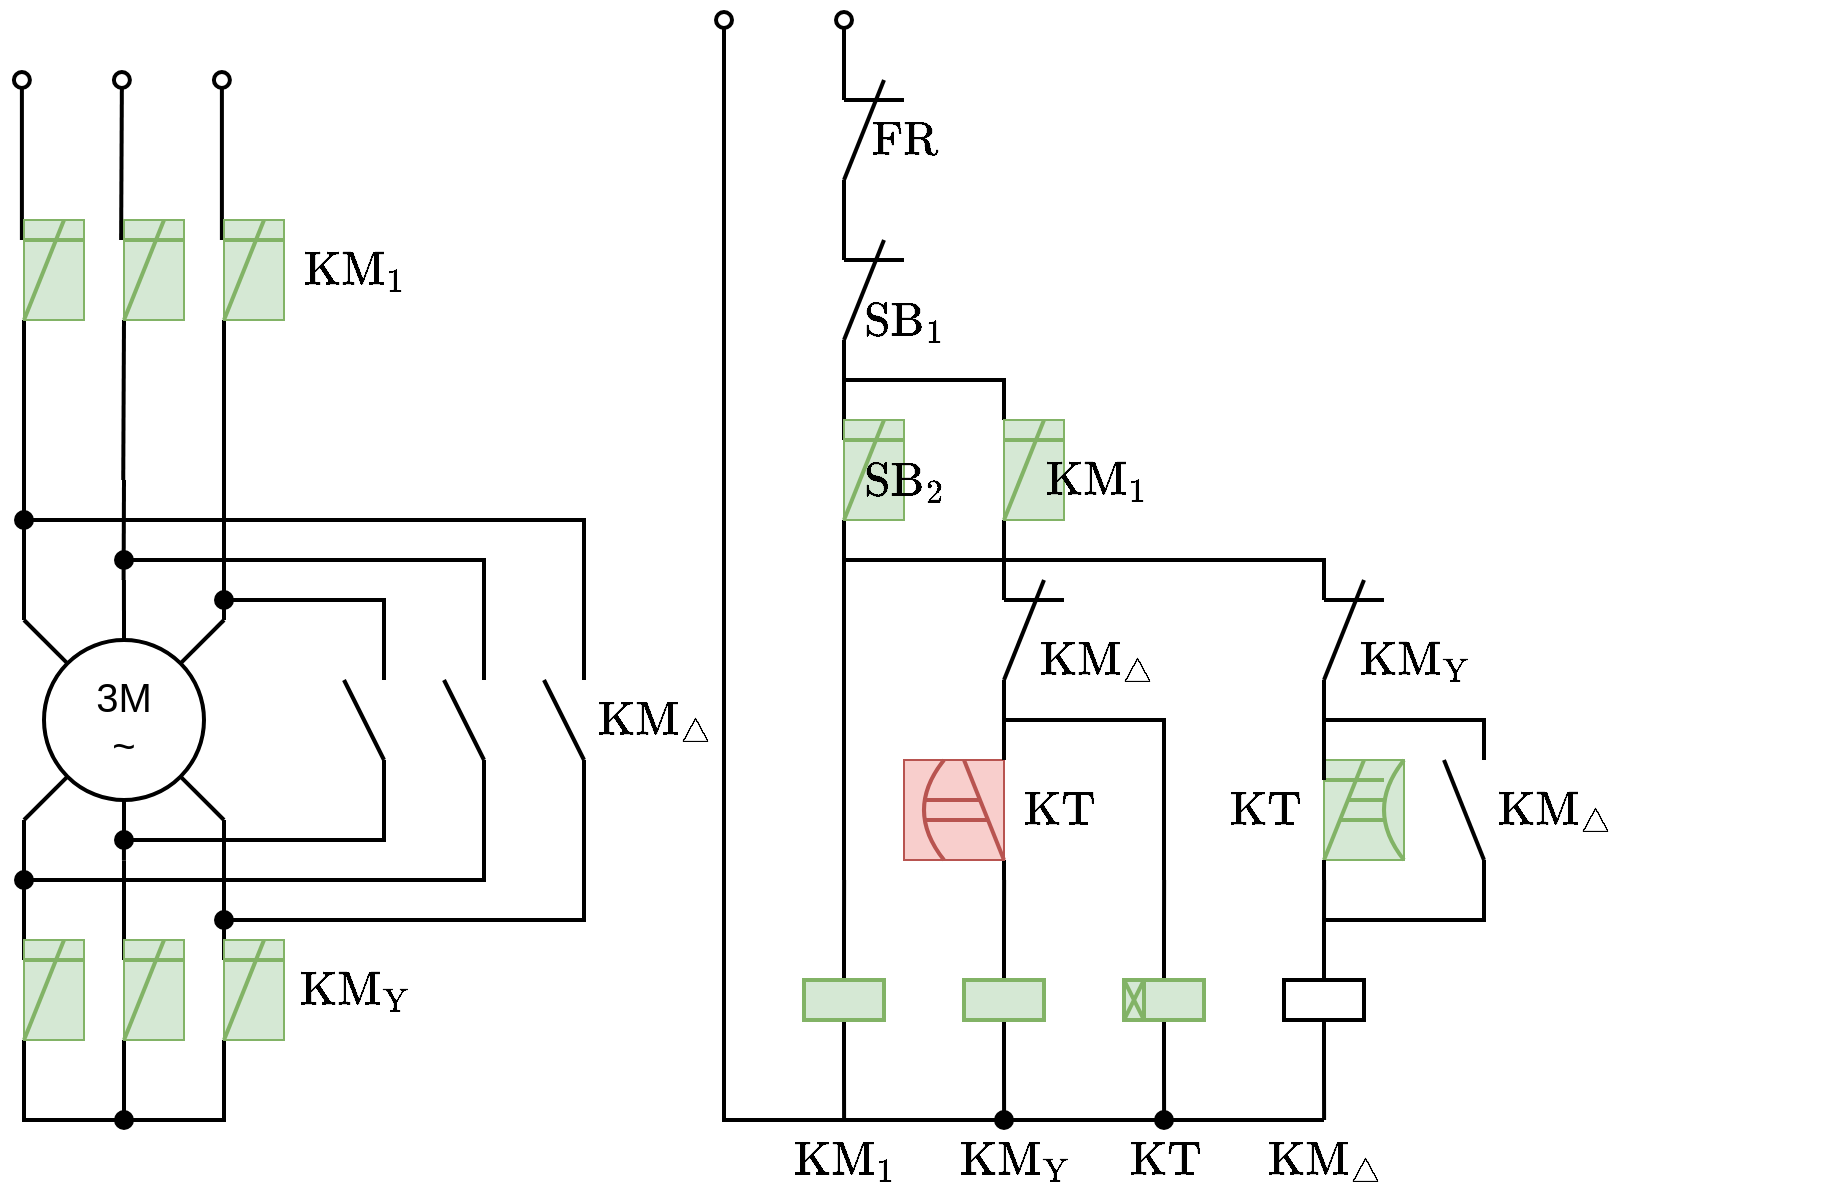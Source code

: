 <mxfile version="24.2.5" type="device">
  <diagram name="Page-1" id="7e0a89b8-554c-2b80-1dc8-d5c74ca68de4">
    <mxGraphModel dx="787" dy="1378" grid="1" gridSize="10" guides="1" tooltips="1" connect="1" arrows="1" fold="1" page="1" pageScale="1" pageWidth="1100" pageHeight="850" background="none" math="1" shadow="0">
      <root>
        <mxCell id="0" />
        <mxCell id="1" parent="0" />
        <mxCell id="dWb-elCGC37nOu2pz1n8-22" value="" style="edgeStyle=none;orthogonalLoop=1;jettySize=auto;html=1;rounded=0;strokeWidth=2;endArrow=none;endFill=0;" parent="1" edge="1">
          <mxGeometry width="80" relative="1" as="geometry">
            <mxPoint x="110" y="690" as="sourcePoint" />
            <mxPoint x="210" y="690" as="targetPoint" />
            <Array as="points">
              <mxPoint x="110" y="730" />
              <mxPoint x="210" y="730" />
            </Array>
          </mxGeometry>
        </mxCell>
        <mxCell id="dWb-elCGC37nOu2pz1n8-23" value="" style="edgeStyle=none;orthogonalLoop=1;jettySize=auto;html=1;rounded=0;strokeWidth=2;endArrow=oval;endFill=1;startSize=8;endSize=8;" parent="1" edge="1">
          <mxGeometry width="80" relative="1" as="geometry">
            <mxPoint x="160" y="690" as="sourcePoint" />
            <mxPoint x="160" y="730" as="targetPoint" />
            <Array as="points" />
          </mxGeometry>
        </mxCell>
        <mxCell id="dWb-elCGC37nOu2pz1n8-27" value="&lt;font style=&quot;font-size: 20px;&quot;&gt;$$\mathrm{KM_Y}$$&lt;/font&gt;" style="text;html=1;align=center;verticalAlign=middle;resizable=0;points=[];autosize=1;strokeColor=none;fillColor=none;" parent="1" vertex="1">
          <mxGeometry x="170" y="645" width="210" height="40" as="geometry" />
        </mxCell>
        <mxCell id="dWb-elCGC37nOu2pz1n8-35" value="" style="group" parent="1" vertex="1" connectable="0">
          <mxGeometry x="110" y="410" width="100.0" height="240" as="geometry" />
        </mxCell>
        <mxCell id="dWb-elCGC37nOu2pz1n8-36" value="" style="group" parent="dWb-elCGC37nOu2pz1n8-35" vertex="1" connectable="0">
          <mxGeometry x="5.684e-14" y="50.0" width="100" height="140.161" as="geometry" />
        </mxCell>
        <mxCell id="dWb-elCGC37nOu2pz1n8-37" style="rounded=0;orthogonalLoop=1;jettySize=auto;html=1;exitX=1;exitY=1;exitDx=0;exitDy=0;endArrow=none;endFill=0;strokeWidth=2;" parent="dWb-elCGC37nOu2pz1n8-36" source="dWb-elCGC37nOu2pz1n8-43" edge="1">
          <mxGeometry relative="1" as="geometry">
            <mxPoint x="100" y="120.0" as="targetPoint" />
          </mxGeometry>
        </mxCell>
        <mxCell id="dWb-elCGC37nOu2pz1n8-38" style="rounded=0;orthogonalLoop=1;jettySize=auto;html=1;exitX=1;exitY=0;exitDx=0;exitDy=0;endArrow=none;endFill=0;strokeWidth=2;" parent="dWb-elCGC37nOu2pz1n8-36" source="dWb-elCGC37nOu2pz1n8-43" edge="1">
          <mxGeometry relative="1" as="geometry">
            <mxPoint x="100" y="20.0" as="targetPoint" />
          </mxGeometry>
        </mxCell>
        <mxCell id="dWb-elCGC37nOu2pz1n8-39" style="rounded=0;orthogonalLoop=1;jettySize=auto;html=1;exitX=0.5;exitY=0;exitDx=0;exitDy=0;endArrow=none;endFill=0;strokeWidth=2;" parent="dWb-elCGC37nOu2pz1n8-36" source="dWb-elCGC37nOu2pz1n8-43" edge="1">
          <mxGeometry relative="1" as="geometry">
            <mxPoint x="49.968" as="targetPoint" />
          </mxGeometry>
        </mxCell>
        <mxCell id="dWb-elCGC37nOu2pz1n8-40" style="rounded=0;orthogonalLoop=1;jettySize=auto;html=1;exitX=0.5;exitY=1;exitDx=0;exitDy=0;endArrow=none;endFill=0;strokeWidth=2;" parent="dWb-elCGC37nOu2pz1n8-36" source="dWb-elCGC37nOu2pz1n8-43" edge="1">
          <mxGeometry relative="1" as="geometry">
            <mxPoint x="49.968" y="140.161" as="targetPoint" />
          </mxGeometry>
        </mxCell>
        <mxCell id="dWb-elCGC37nOu2pz1n8-41" style="rounded=0;orthogonalLoop=1;jettySize=auto;html=1;exitX=0;exitY=1;exitDx=0;exitDy=0;endArrow=none;endFill=0;strokeWidth=2;" parent="dWb-elCGC37nOu2pz1n8-36" source="dWb-elCGC37nOu2pz1n8-43" edge="1">
          <mxGeometry relative="1" as="geometry">
            <mxPoint y="120.0" as="targetPoint" />
          </mxGeometry>
        </mxCell>
        <mxCell id="dWb-elCGC37nOu2pz1n8-42" style="rounded=0;orthogonalLoop=1;jettySize=auto;html=1;exitX=0;exitY=0;exitDx=0;exitDy=0;endArrow=none;endFill=0;strokeWidth=2;" parent="dWb-elCGC37nOu2pz1n8-36" source="dWb-elCGC37nOu2pz1n8-43" edge="1">
          <mxGeometry relative="1" as="geometry">
            <mxPoint y="20.0" as="targetPoint" />
          </mxGeometry>
        </mxCell>
        <mxCell id="dWb-elCGC37nOu2pz1n8-43" value="&lt;font style=&quot;font-size: 20px;&quot;&gt;3M&lt;/font&gt;&lt;div&gt;&lt;span style=&quot;font-size: 20px;&quot;&gt;~&lt;/span&gt;&lt;/div&gt;" style="ellipse;whiteSpace=wrap;html=1;aspect=fixed;strokeWidth=2;" parent="dWb-elCGC37nOu2pz1n8-36" vertex="1">
          <mxGeometry x="10.0" y="30.0" width="80" height="80" as="geometry" />
        </mxCell>
        <mxCell id="dWb-elCGC37nOu2pz1n8-44" value="" style="edgeStyle=none;orthogonalLoop=1;jettySize=auto;html=1;rounded=0;strokeWidth=2;endArrow=none;endFill=0;" parent="dWb-elCGC37nOu2pz1n8-35" edge="1">
          <mxGeometry width="80" relative="1" as="geometry">
            <mxPoint y="70" as="sourcePoint" />
            <mxPoint as="targetPoint" />
            <Array as="points" />
          </mxGeometry>
        </mxCell>
        <mxCell id="dWb-elCGC37nOu2pz1n8-46" value="" style="edgeStyle=none;orthogonalLoop=1;jettySize=auto;html=1;rounded=0;strokeWidth=2;endArrow=none;endFill=0;" parent="dWb-elCGC37nOu2pz1n8-35" edge="1">
          <mxGeometry width="80" relative="1" as="geometry">
            <mxPoint x="100" y="70" as="sourcePoint" />
            <mxPoint x="100" as="targetPoint" />
            <Array as="points" />
          </mxGeometry>
        </mxCell>
        <mxCell id="dWb-elCGC37nOu2pz1n8-48" value="" style="edgeStyle=none;orthogonalLoop=1;jettySize=auto;html=1;rounded=0;strokeWidth=2;endArrow=none;endFill=0;" parent="dWb-elCGC37nOu2pz1n8-35" edge="1">
          <mxGeometry width="80" relative="1" as="geometry">
            <mxPoint x="49.8" y="50" as="sourcePoint" />
            <mxPoint x="50" as="targetPoint" />
            <Array as="points" />
          </mxGeometry>
        </mxCell>
        <mxCell id="dWb-elCGC37nOu2pz1n8-50" value="" style="edgeStyle=none;orthogonalLoop=1;jettySize=auto;html=1;rounded=0;strokeWidth=2;endArrow=none;endFill=0;" parent="dWb-elCGC37nOu2pz1n8-35" edge="1">
          <mxGeometry width="80" relative="1" as="geometry">
            <mxPoint y="240" as="sourcePoint" />
            <mxPoint y="170" as="targetPoint" />
            <Array as="points" />
          </mxGeometry>
        </mxCell>
        <mxCell id="dWb-elCGC37nOu2pz1n8-52" value="" style="edgeStyle=none;orthogonalLoop=1;jettySize=auto;html=1;rounded=0;strokeWidth=2;endArrow=none;endFill=0;" parent="dWb-elCGC37nOu2pz1n8-35" edge="1">
          <mxGeometry width="80" relative="1" as="geometry">
            <mxPoint x="100" y="240" as="sourcePoint" />
            <mxPoint x="100" y="170" as="targetPoint" />
            <Array as="points" />
          </mxGeometry>
        </mxCell>
        <mxCell id="dWb-elCGC37nOu2pz1n8-54" value="" style="edgeStyle=none;orthogonalLoop=1;jettySize=auto;html=1;rounded=0;strokeWidth=2;endArrow=none;endFill=0;" parent="dWb-elCGC37nOu2pz1n8-35" edge="1">
          <mxGeometry width="80" relative="1" as="geometry">
            <mxPoint x="50" y="240" as="sourcePoint" />
            <mxPoint x="50" y="190.16" as="targetPoint" />
            <Array as="points" />
          </mxGeometry>
        </mxCell>
        <mxCell id="dWb-elCGC37nOu2pz1n8-61" value="" style="edgeStyle=none;orthogonalLoop=1;jettySize=auto;html=1;rounded=0;strokeWidth=2;endArrow=none;endFill=0;startArrow=oval;startFill=1;startSize=8;" parent="dWb-elCGC37nOu2pz1n8-35" edge="1">
          <mxGeometry width="80" relative="1" as="geometry">
            <mxPoint y="20" as="sourcePoint" />
            <mxPoint x="280" y="100" as="targetPoint" />
            <Array as="points">
              <mxPoint x="280" y="20" />
            </Array>
          </mxGeometry>
        </mxCell>
        <mxCell id="dWb-elCGC37nOu2pz1n8-63" value="" style="edgeStyle=none;orthogonalLoop=1;jettySize=auto;html=1;rounded=0;strokeWidth=2;endArrow=none;endFill=0;startArrow=oval;startFill=1;startSize=8;" parent="1" edge="1">
          <mxGeometry width="80" relative="1" as="geometry">
            <mxPoint x="210" y="470" as="sourcePoint" />
            <mxPoint x="290" y="510" as="targetPoint" />
            <Array as="points">
              <mxPoint x="290" y="470" />
            </Array>
          </mxGeometry>
        </mxCell>
        <mxCell id="dWb-elCGC37nOu2pz1n8-64" value="" style="edgeStyle=none;orthogonalLoop=1;jettySize=auto;html=1;rounded=0;endArrow=none;endFill=0;strokeWidth=2;" parent="1" edge="1">
          <mxGeometry width="80" relative="1" as="geometry">
            <mxPoint x="290" y="550" as="sourcePoint" />
            <mxPoint x="270" y="510" as="targetPoint" />
            <Array as="points" />
          </mxGeometry>
        </mxCell>
        <mxCell id="dWb-elCGC37nOu2pz1n8-65" value="" style="edgeStyle=none;orthogonalLoop=1;jettySize=auto;html=1;rounded=0;endArrow=none;endFill=0;strokeWidth=2;" parent="1" edge="1">
          <mxGeometry width="80" relative="1" as="geometry">
            <mxPoint x="340" y="550" as="sourcePoint" />
            <mxPoint x="320" y="510" as="targetPoint" />
            <Array as="points" />
          </mxGeometry>
        </mxCell>
        <mxCell id="dWb-elCGC37nOu2pz1n8-66" value="" style="edgeStyle=none;orthogonalLoop=1;jettySize=auto;html=1;rounded=0;endArrow=none;endFill=0;strokeWidth=2;" parent="1" edge="1">
          <mxGeometry width="80" relative="1" as="geometry">
            <mxPoint x="390" y="550" as="sourcePoint" />
            <mxPoint x="370" y="510" as="targetPoint" />
            <Array as="points" />
          </mxGeometry>
        </mxCell>
        <mxCell id="dWb-elCGC37nOu2pz1n8-67" value="&lt;font style=&quot;font-size: 20px;&quot;&gt;$$\mathrm{KM_\triangle}$$&lt;/font&gt;" style="text;html=1;align=center;verticalAlign=middle;resizable=0;points=[];autosize=1;strokeColor=none;fillColor=none;" parent="1" vertex="1">
          <mxGeometry x="290" y="510" width="270" height="40" as="geometry" />
        </mxCell>
        <mxCell id="dWb-elCGC37nOu2pz1n8-62" value="" style="edgeStyle=none;orthogonalLoop=1;jettySize=auto;html=1;rounded=0;strokeWidth=2;endArrow=none;endFill=0;startArrow=oval;startFill=1;startSize=8;" parent="1" edge="1">
          <mxGeometry width="80" relative="1" as="geometry">
            <mxPoint x="160" y="450" as="sourcePoint" />
            <mxPoint x="340" y="510" as="targetPoint" />
            <Array as="points">
              <mxPoint x="340" y="450" />
            </Array>
          </mxGeometry>
        </mxCell>
        <mxCell id="dWb-elCGC37nOu2pz1n8-68" value="" style="edgeStyle=none;orthogonalLoop=1;jettySize=auto;html=1;rounded=0;strokeWidth=2;endArrow=oval;endFill=1;endSize=8;" parent="1" edge="1">
          <mxGeometry width="80" relative="1" as="geometry">
            <mxPoint x="290" y="550" as="sourcePoint" />
            <mxPoint x="160" y="590" as="targetPoint" />
            <Array as="points">
              <mxPoint x="290" y="590" />
            </Array>
          </mxGeometry>
        </mxCell>
        <mxCell id="dWb-elCGC37nOu2pz1n8-69" value="" style="edgeStyle=none;orthogonalLoop=1;jettySize=auto;html=1;rounded=0;strokeWidth=2;endArrow=oval;endFill=1;endSize=8;" parent="1" edge="1">
          <mxGeometry width="80" relative="1" as="geometry">
            <mxPoint x="340" y="550" as="sourcePoint" />
            <mxPoint x="110" y="610" as="targetPoint" />
            <Array as="points">
              <mxPoint x="340" y="610" />
            </Array>
          </mxGeometry>
        </mxCell>
        <mxCell id="dWb-elCGC37nOu2pz1n8-70" value="" style="edgeStyle=none;orthogonalLoop=1;jettySize=auto;html=1;rounded=0;strokeWidth=2;endArrow=oval;endFill=1;endSize=8;" parent="1" edge="1">
          <mxGeometry width="80" relative="1" as="geometry">
            <mxPoint x="390" y="550" as="sourcePoint" />
            <mxPoint x="210" y="630" as="targetPoint" />
            <Array as="points">
              <mxPoint x="390" y="630" />
            </Array>
          </mxGeometry>
        </mxCell>
        <mxCell id="dWb-elCGC37nOu2pz1n8-73" value="" style="edgeStyle=none;orthogonalLoop=1;jettySize=auto;html=1;rounded=0;endArrow=none;endFill=0;strokeWidth=2;" parent="1" edge="1">
          <mxGeometry width="80" relative="1" as="geometry">
            <mxPoint x="110" y="410" as="sourcePoint" />
            <mxPoint x="110" y="330" as="targetPoint" />
            <Array as="points" />
          </mxGeometry>
        </mxCell>
        <mxCell id="dWb-elCGC37nOu2pz1n8-74" value="" style="edgeStyle=none;orthogonalLoop=1;jettySize=auto;html=1;rounded=0;endArrow=none;endFill=0;strokeWidth=2;" parent="1" edge="1">
          <mxGeometry width="80" relative="1" as="geometry">
            <mxPoint x="159.62" y="410" as="sourcePoint" />
            <mxPoint x="160" y="330" as="targetPoint" />
            <Array as="points" />
          </mxGeometry>
        </mxCell>
        <mxCell id="dWb-elCGC37nOu2pz1n8-75" value="" style="edgeStyle=none;orthogonalLoop=1;jettySize=auto;html=1;rounded=0;endArrow=none;endFill=0;strokeWidth=2;" parent="1" edge="1">
          <mxGeometry width="80" relative="1" as="geometry">
            <mxPoint x="210" y="410" as="sourcePoint" />
            <mxPoint x="210" y="330" as="targetPoint" />
            <Array as="points" />
          </mxGeometry>
        </mxCell>
        <mxCell id="dWb-elCGC37nOu2pz1n8-79" value="&lt;font style=&quot;font-size: 20px;&quot;&gt;$$\mathrm{KM_1}$$&lt;/font&gt;" style="text;html=1;align=center;verticalAlign=middle;resizable=0;points=[];autosize=1;strokeColor=none;fillColor=none;" parent="1" vertex="1">
          <mxGeometry x="170" y="285" width="210" height="40" as="geometry" />
        </mxCell>
        <mxCell id="dWb-elCGC37nOu2pz1n8-80" value="" style="edgeStyle=none;orthogonalLoop=1;jettySize=auto;html=1;rounded=0;endArrow=oval;endFill=0;strokeWidth=2;endSize=8;startSize=8;" parent="1" edge="1">
          <mxGeometry width="80" relative="1" as="geometry">
            <mxPoint x="108.95" y="290" as="sourcePoint" />
            <mxPoint x="108.95" y="210" as="targetPoint" />
            <Array as="points" />
          </mxGeometry>
        </mxCell>
        <mxCell id="dWb-elCGC37nOu2pz1n8-81" value="" style="edgeStyle=none;orthogonalLoop=1;jettySize=auto;html=1;rounded=0;endArrow=oval;endFill=0;strokeWidth=2;endSize=8;startSize=8;" parent="1" edge="1">
          <mxGeometry width="80" relative="1" as="geometry">
            <mxPoint x="158.57" y="290" as="sourcePoint" />
            <mxPoint x="158.95" y="210" as="targetPoint" />
            <Array as="points" />
          </mxGeometry>
        </mxCell>
        <mxCell id="dWb-elCGC37nOu2pz1n8-82" value="" style="edgeStyle=none;orthogonalLoop=1;jettySize=auto;html=1;rounded=0;endArrow=oval;endFill=0;strokeWidth=2;endSize=8;startSize=8;" parent="1" edge="1">
          <mxGeometry width="80" relative="1" as="geometry">
            <mxPoint x="208.95" y="290" as="sourcePoint" />
            <mxPoint x="208.95" y="210" as="targetPoint" />
            <Array as="points" />
          </mxGeometry>
        </mxCell>
        <mxCell id="dWb-elCGC37nOu2pz1n8-105" value="" style="group" parent="1" vertex="1" connectable="0">
          <mxGeometry x="660" y="610" width="40" height="120" as="geometry" />
        </mxCell>
        <mxCell id="dWb-elCGC37nOu2pz1n8-84" style="edgeStyle=orthogonalEdgeStyle;rounded=0;orthogonalLoop=1;jettySize=auto;html=1;exitX=0.5;exitY=1;exitDx=0;exitDy=0;strokeWidth=2;endArrow=none;endFill=0;" parent="dWb-elCGC37nOu2pz1n8-105" source="dWb-elCGC37nOu2pz1n8-83" edge="1">
          <mxGeometry relative="1" as="geometry">
            <mxPoint x="20.051" y="120" as="targetPoint" />
          </mxGeometry>
        </mxCell>
        <mxCell id="dWb-elCGC37nOu2pz1n8-85" style="edgeStyle=orthogonalEdgeStyle;rounded=0;orthogonalLoop=1;jettySize=auto;html=1;exitX=0.5;exitY=0;exitDx=0;exitDy=0;strokeWidth=2;endArrow=none;endFill=0;" parent="dWb-elCGC37nOu2pz1n8-105" source="dWb-elCGC37nOu2pz1n8-83" edge="1">
          <mxGeometry relative="1" as="geometry">
            <mxPoint x="20.051" as="targetPoint" />
          </mxGeometry>
        </mxCell>
        <mxCell id="dWb-elCGC37nOu2pz1n8-83" value="" style="rounded=0;whiteSpace=wrap;html=1;strokeWidth=2;fillColor=#d5e8d4;strokeColor=#82b366;" parent="dWb-elCGC37nOu2pz1n8-105" vertex="1">
          <mxGeometry y="50" width="40" height="20" as="geometry" />
        </mxCell>
        <mxCell id="dWb-elCGC37nOu2pz1n8-86" style="edgeStyle=orthogonalEdgeStyle;rounded=0;orthogonalLoop=1;jettySize=auto;html=1;exitX=0.25;exitY=0;exitDx=0;exitDy=0;entryX=0.25;entryY=1;entryDx=0;entryDy=0;strokeWidth=2;endArrow=none;endFill=0;fillColor=#d5e8d4;strokeColor=#82b366;" parent="dWb-elCGC37nOu2pz1n8-105" source="dWb-elCGC37nOu2pz1n8-83" target="dWb-elCGC37nOu2pz1n8-83" edge="1">
          <mxGeometry relative="1" as="geometry" />
        </mxCell>
        <mxCell id="dWb-elCGC37nOu2pz1n8-87" style="rounded=0;orthogonalLoop=1;jettySize=auto;html=1;exitX=0;exitY=1;exitDx=0;exitDy=0;entryX=0.25;entryY=0;entryDx=0;entryDy=0;strokeWidth=2;endArrow=none;endFill=0;fillColor=#d5e8d4;strokeColor=#82b366;" parent="dWb-elCGC37nOu2pz1n8-105" source="dWb-elCGC37nOu2pz1n8-83" target="dWb-elCGC37nOu2pz1n8-83" edge="1">
          <mxGeometry relative="1" as="geometry" />
        </mxCell>
        <mxCell id="dWb-elCGC37nOu2pz1n8-88" style="rounded=0;orthogonalLoop=1;jettySize=auto;html=1;exitX=0;exitY=0;exitDx=0;exitDy=0;entryX=0.25;entryY=1;entryDx=0;entryDy=0;endArrow=none;endFill=0;strokeWidth=2;fillColor=#d5e8d4;strokeColor=#82b366;" parent="dWb-elCGC37nOu2pz1n8-105" source="dWb-elCGC37nOu2pz1n8-83" target="dWb-elCGC37nOu2pz1n8-83" edge="1">
          <mxGeometry relative="1" as="geometry" />
        </mxCell>
        <mxCell id="dWb-elCGC37nOu2pz1n8-106" value="" style="group" parent="1" vertex="1" connectable="0">
          <mxGeometry x="500" y="610" width="40" height="120" as="geometry" />
        </mxCell>
        <mxCell id="dWb-elCGC37nOu2pz1n8-99" style="edgeStyle=orthogonalEdgeStyle;rounded=0;orthogonalLoop=1;jettySize=auto;html=1;exitX=0.5;exitY=1;exitDx=0;exitDy=0;strokeWidth=2;endArrow=none;endFill=0;" parent="dWb-elCGC37nOu2pz1n8-106" source="dWb-elCGC37nOu2pz1n8-101" edge="1">
          <mxGeometry relative="1" as="geometry">
            <mxPoint x="20.051" y="120" as="targetPoint" />
          </mxGeometry>
        </mxCell>
        <mxCell id="dWb-elCGC37nOu2pz1n8-100" style="edgeStyle=orthogonalEdgeStyle;rounded=0;orthogonalLoop=1;jettySize=auto;html=1;exitX=0.5;exitY=0;exitDx=0;exitDy=0;strokeWidth=2;endArrow=none;endFill=0;" parent="dWb-elCGC37nOu2pz1n8-106" source="dWb-elCGC37nOu2pz1n8-101" edge="1">
          <mxGeometry relative="1" as="geometry">
            <mxPoint x="20.051" as="targetPoint" />
          </mxGeometry>
        </mxCell>
        <mxCell id="dWb-elCGC37nOu2pz1n8-101" value="" style="rounded=0;whiteSpace=wrap;html=1;strokeWidth=2;fillColor=#d5e8d4;strokeColor=#82b366;" parent="dWb-elCGC37nOu2pz1n8-106" vertex="1">
          <mxGeometry y="50" width="40" height="20" as="geometry" />
        </mxCell>
        <mxCell id="dWb-elCGC37nOu2pz1n8-112" value="" style="group" parent="1" vertex="1" connectable="0">
          <mxGeometry x="580" y="610" width="40" height="120" as="geometry" />
        </mxCell>
        <mxCell id="dWb-elCGC37nOu2pz1n8-113" style="edgeStyle=orthogonalEdgeStyle;rounded=0;orthogonalLoop=1;jettySize=auto;html=1;exitX=0.5;exitY=1;exitDx=0;exitDy=0;strokeWidth=2;endArrow=none;endFill=0;" parent="dWb-elCGC37nOu2pz1n8-112" source="dWb-elCGC37nOu2pz1n8-115" edge="1">
          <mxGeometry relative="1" as="geometry">
            <mxPoint x="20.051" y="120" as="targetPoint" />
          </mxGeometry>
        </mxCell>
        <mxCell id="dWb-elCGC37nOu2pz1n8-114" style="edgeStyle=orthogonalEdgeStyle;rounded=0;orthogonalLoop=1;jettySize=auto;html=1;exitX=0.5;exitY=0;exitDx=0;exitDy=0;strokeWidth=2;endArrow=none;endFill=0;" parent="dWb-elCGC37nOu2pz1n8-112" source="dWb-elCGC37nOu2pz1n8-115" edge="1">
          <mxGeometry relative="1" as="geometry">
            <mxPoint x="20.051" as="targetPoint" />
          </mxGeometry>
        </mxCell>
        <mxCell id="dWb-elCGC37nOu2pz1n8-115" value="" style="rounded=0;whiteSpace=wrap;html=1;strokeWidth=2;fillColor=#d5e8d4;strokeColor=#82b366;" parent="dWb-elCGC37nOu2pz1n8-112" vertex="1">
          <mxGeometry y="50" width="40" height="20" as="geometry" />
        </mxCell>
        <mxCell id="dWb-elCGC37nOu2pz1n8-122" value="" style="endArrow=none;html=1;rounded=0;strokeWidth=2;startArrow=oval;startFill=1;endSize=8;startSize=8;" parent="dWb-elCGC37nOu2pz1n8-112" edge="1">
          <mxGeometry width="50" height="50" relative="1" as="geometry">
            <mxPoint x="20" y="120" as="sourcePoint" />
            <mxPoint x="180" y="120" as="targetPoint" />
          </mxGeometry>
        </mxCell>
        <mxCell id="dWb-elCGC37nOu2pz1n8-155" value="" style="edgeStyle=none;orthogonalLoop=1;jettySize=auto;html=1;rounded=0;strokeWidth=2;endArrow=none;endFill=0;" parent="dWb-elCGC37nOu2pz1n8-112" edge="1">
          <mxGeometry width="80" relative="1" as="geometry">
            <mxPoint x="20" as="sourcePoint" />
            <mxPoint x="20" y="-10" as="targetPoint" />
            <Array as="points" />
          </mxGeometry>
        </mxCell>
        <mxCell id="dWb-elCGC37nOu2pz1n8-116" value="" style="group" parent="1" vertex="1" connectable="0">
          <mxGeometry x="740" y="610" width="40" height="120" as="geometry" />
        </mxCell>
        <mxCell id="dWb-elCGC37nOu2pz1n8-117" style="edgeStyle=orthogonalEdgeStyle;rounded=0;orthogonalLoop=1;jettySize=auto;html=1;exitX=0.5;exitY=1;exitDx=0;exitDy=0;strokeWidth=2;endArrow=none;endFill=0;" parent="dWb-elCGC37nOu2pz1n8-116" source="dWb-elCGC37nOu2pz1n8-119" edge="1">
          <mxGeometry relative="1" as="geometry">
            <mxPoint x="20.051" y="120" as="targetPoint" />
          </mxGeometry>
        </mxCell>
        <mxCell id="dWb-elCGC37nOu2pz1n8-118" style="edgeStyle=orthogonalEdgeStyle;rounded=0;orthogonalLoop=1;jettySize=auto;html=1;exitX=0.5;exitY=0;exitDx=0;exitDy=0;strokeWidth=2;endArrow=none;endFill=0;" parent="dWb-elCGC37nOu2pz1n8-116" source="dWb-elCGC37nOu2pz1n8-119" edge="1">
          <mxGeometry relative="1" as="geometry">
            <mxPoint x="20.051" as="targetPoint" />
          </mxGeometry>
        </mxCell>
        <mxCell id="dWb-elCGC37nOu2pz1n8-119" value="" style="rounded=0;whiteSpace=wrap;html=1;strokeWidth=2;" parent="dWb-elCGC37nOu2pz1n8-116" vertex="1">
          <mxGeometry y="50" width="40" height="20" as="geometry" />
        </mxCell>
        <mxCell id="dWb-elCGC37nOu2pz1n8-121" value="" style="endArrow=oval;html=1;rounded=0;strokeWidth=2;endFill=1;endSize=8;startSize=8;" parent="1" edge="1">
          <mxGeometry width="50" height="50" relative="1" as="geometry">
            <mxPoint x="520" y="730" as="sourcePoint" />
            <mxPoint x="680" y="730" as="targetPoint" />
          </mxGeometry>
        </mxCell>
        <mxCell id="dWb-elCGC37nOu2pz1n8-123" value="&lt;font style=&quot;font-size: 20px;&quot;&gt;$$\mathrm{KM_1}$$&lt;/font&gt;" style="text;html=1;align=center;verticalAlign=middle;resizable=0;points=[];autosize=1;strokeColor=none;fillColor=none;" parent="1" vertex="1">
          <mxGeometry x="415" y="730" width="210" height="40" as="geometry" />
        </mxCell>
        <mxCell id="dWb-elCGC37nOu2pz1n8-124" value="&lt;font style=&quot;font-size: 20px;&quot;&gt;$$\mathrm{KM_Y}$$&lt;/font&gt;" style="text;html=1;align=center;verticalAlign=middle;resizable=0;points=[];autosize=1;strokeColor=none;fillColor=none;" parent="1" vertex="1">
          <mxGeometry x="500" y="730" width="210" height="40" as="geometry" />
        </mxCell>
        <mxCell id="dWb-elCGC37nOu2pz1n8-125" value="&lt;font style=&quot;font-size: 20px;&quot;&gt;$$\mathrm{KM_\triangle}$$&lt;/font&gt;" style="text;html=1;align=center;verticalAlign=middle;resizable=0;points=[];autosize=1;strokeColor=none;fillColor=none;" parent="1" vertex="1">
          <mxGeometry x="625" y="730" width="270" height="40" as="geometry" />
        </mxCell>
        <mxCell id="dWb-elCGC37nOu2pz1n8-126" value="&lt;font style=&quot;font-size: 20px;&quot;&gt;$$\mathrm{KT}$$&lt;/font&gt;" style="text;html=1;align=center;verticalAlign=middle;resizable=0;points=[];autosize=1;strokeColor=none;fillColor=none;" parent="1" vertex="1">
          <mxGeometry x="590" y="730" width="180" height="40" as="geometry" />
        </mxCell>
        <mxCell id="dWb-elCGC37nOu2pz1n8-133" value="" style="endArrow=none;html=1;rounded=0;strokeWidth=2;" parent="1" edge="1">
          <mxGeometry width="50" height="50" relative="1" as="geometry">
            <mxPoint x="840" y="600" as="sourcePoint" />
            <mxPoint x="820" y="550" as="targetPoint" />
          </mxGeometry>
        </mxCell>
        <mxCell id="dWb-elCGC37nOu2pz1n8-134" value="" style="group;fillColor=#d5e8d4;strokeColor=#82b366;" parent="1" vertex="1" connectable="0">
          <mxGeometry x="760" y="550" width="40" height="50" as="geometry" />
        </mxCell>
        <mxCell id="dWb-elCGC37nOu2pz1n8-107" value="" style="group" parent="dWb-elCGC37nOu2pz1n8-134" vertex="1" connectable="0">
          <mxGeometry width="40" height="50" as="geometry" />
        </mxCell>
        <mxCell id="dWb-elCGC37nOu2pz1n8-89" value="" style="endArrow=none;html=1;rounded=0;strokeWidth=2;fillColor=#d5e8d4;strokeColor=#82b366;" parent="dWb-elCGC37nOu2pz1n8-107" edge="1">
          <mxGeometry width="50" height="50" relative="1" as="geometry">
            <mxPoint x="8" y="30" as="sourcePoint" />
            <mxPoint x="30" y="30" as="targetPoint" />
          </mxGeometry>
        </mxCell>
        <mxCell id="dWb-elCGC37nOu2pz1n8-90" value="" style="endArrow=none;html=1;rounded=0;strokeWidth=2;fillColor=#d5e8d4;strokeColor=#82b366;" parent="dWb-elCGC37nOu2pz1n8-107" edge="1">
          <mxGeometry width="50" height="50" relative="1" as="geometry">
            <mxPoint x="12" y="20" as="sourcePoint" />
            <mxPoint x="30" y="20" as="targetPoint" />
          </mxGeometry>
        </mxCell>
        <mxCell id="dWb-elCGC37nOu2pz1n8-92" value="" style="endArrow=none;html=1;rounded=0;strokeColor=#82b366;curved=1;strokeWidth=2;fillColor=#d5e8d4;" parent="dWb-elCGC37nOu2pz1n8-107" edge="1">
          <mxGeometry width="50" height="50" relative="1" as="geometry">
            <mxPoint x="40" y="50" as="sourcePoint" />
            <mxPoint x="40" as="targetPoint" />
            <Array as="points">
              <mxPoint x="20" y="25" />
            </Array>
          </mxGeometry>
        </mxCell>
        <mxCell id="dWb-elCGC37nOu2pz1n8-111" value="" style="group" parent="dWb-elCGC37nOu2pz1n8-134" vertex="1" connectable="0">
          <mxGeometry width="30" height="50" as="geometry" />
        </mxCell>
        <mxCell id="dWb-elCGC37nOu2pz1n8-109" value="" style="endArrow=none;html=1;rounded=0;strokeWidth=2;fillColor=#d5e8d4;strokeColor=#82b366;" parent="dWb-elCGC37nOu2pz1n8-111" edge="1">
          <mxGeometry width="50" height="50" relative="1" as="geometry">
            <mxPoint y="50" as="sourcePoint" />
            <mxPoint x="20" as="targetPoint" />
          </mxGeometry>
        </mxCell>
        <mxCell id="dWb-elCGC37nOu2pz1n8-110" value="" style="endArrow=none;html=1;rounded=0;strokeWidth=2;fillColor=#d5e8d4;strokeColor=#82b366;" parent="dWb-elCGC37nOu2pz1n8-111" edge="1">
          <mxGeometry width="50" height="50" relative="1" as="geometry">
            <mxPoint y="10" as="sourcePoint" />
            <mxPoint x="30" y="10" as="targetPoint" />
          </mxGeometry>
        </mxCell>
        <mxCell id="dWb-elCGC37nOu2pz1n8-135" value="" style="group;fillColor=#f8cecc;strokeColor=#b85450;" parent="1" vertex="1" connectable="0">
          <mxGeometry x="550" y="550" width="50" height="50" as="geometry" />
        </mxCell>
        <mxCell id="dWb-elCGC37nOu2pz1n8-108" value="" style="group" parent="dWb-elCGC37nOu2pz1n8-135" vertex="1" connectable="0">
          <mxGeometry width="40" height="50" as="geometry" />
        </mxCell>
        <mxCell id="dWb-elCGC37nOu2pz1n8-93" value="" style="endArrow=none;html=1;rounded=0;strokeWidth=2;fillColor=#f8cecc;strokeColor=#b85450;" parent="dWb-elCGC37nOu2pz1n8-108" edge="1">
          <mxGeometry width="50" height="50" relative="1" as="geometry">
            <mxPoint x="10" y="30" as="sourcePoint" />
            <mxPoint x="42" y="30" as="targetPoint" />
          </mxGeometry>
        </mxCell>
        <mxCell id="dWb-elCGC37nOu2pz1n8-94" value="" style="endArrow=none;html=1;rounded=0;strokeWidth=2;fillColor=#f8cecc;strokeColor=#b85450;" parent="dWb-elCGC37nOu2pz1n8-108" edge="1">
          <mxGeometry width="50" height="50" relative="1" as="geometry">
            <mxPoint x="10" y="20" as="sourcePoint" />
            <mxPoint x="38" y="20" as="targetPoint" />
          </mxGeometry>
        </mxCell>
        <mxCell id="dWb-elCGC37nOu2pz1n8-95" value="" style="endArrow=none;html=1;rounded=0;strokeColor=#b85450;curved=1;strokeWidth=2;fillColor=#f8cecc;" parent="dWb-elCGC37nOu2pz1n8-108" edge="1">
          <mxGeometry width="50" height="50" relative="1" as="geometry">
            <mxPoint x="20" y="50" as="sourcePoint" />
            <mxPoint x="20" as="targetPoint" />
            <Array as="points">
              <mxPoint y="25" />
            </Array>
          </mxGeometry>
        </mxCell>
        <mxCell id="dWb-elCGC37nOu2pz1n8-132" value="" style="endArrow=none;html=1;rounded=0;strokeWidth=2;fillColor=#f8cecc;strokeColor=#b85450;" parent="dWb-elCGC37nOu2pz1n8-135" edge="1">
          <mxGeometry width="50" height="50" relative="1" as="geometry">
            <mxPoint x="50" y="50" as="sourcePoint" />
            <mxPoint x="30" as="targetPoint" />
          </mxGeometry>
        </mxCell>
        <mxCell id="dWb-elCGC37nOu2pz1n8-136" value="" style="group" parent="1" vertex="1" connectable="0">
          <mxGeometry x="600" y="460" width="30" height="50" as="geometry" />
        </mxCell>
        <mxCell id="dWb-elCGC37nOu2pz1n8-137" value="" style="endArrow=none;html=1;rounded=0;strokeWidth=2;" parent="dWb-elCGC37nOu2pz1n8-136" edge="1">
          <mxGeometry width="50" height="50" relative="1" as="geometry">
            <mxPoint y="50" as="sourcePoint" />
            <mxPoint x="20" as="targetPoint" />
          </mxGeometry>
        </mxCell>
        <mxCell id="dWb-elCGC37nOu2pz1n8-138" value="" style="endArrow=none;html=1;rounded=0;strokeWidth=2;" parent="dWb-elCGC37nOu2pz1n8-136" edge="1">
          <mxGeometry width="50" height="50" relative="1" as="geometry">
            <mxPoint y="10" as="sourcePoint" />
            <mxPoint x="30" y="10" as="targetPoint" />
          </mxGeometry>
        </mxCell>
        <mxCell id="dWb-elCGC37nOu2pz1n8-139" value="" style="group" parent="1" vertex="1" connectable="0">
          <mxGeometry x="760" y="460" width="30" height="50" as="geometry" />
        </mxCell>
        <mxCell id="dWb-elCGC37nOu2pz1n8-140" value="" style="endArrow=none;html=1;rounded=0;strokeWidth=2;" parent="dWb-elCGC37nOu2pz1n8-139" edge="1">
          <mxGeometry width="50" height="50" relative="1" as="geometry">
            <mxPoint y="50" as="sourcePoint" />
            <mxPoint x="20" as="targetPoint" />
          </mxGeometry>
        </mxCell>
        <mxCell id="dWb-elCGC37nOu2pz1n8-141" value="" style="endArrow=none;html=1;rounded=0;strokeWidth=2;" parent="dWb-elCGC37nOu2pz1n8-139" edge="1">
          <mxGeometry width="50" height="50" relative="1" as="geometry">
            <mxPoint y="10" as="sourcePoint" />
            <mxPoint x="30" y="10" as="targetPoint" />
          </mxGeometry>
        </mxCell>
        <mxCell id="dWb-elCGC37nOu2pz1n8-151" value="" style="edgeStyle=none;orthogonalLoop=1;jettySize=auto;html=1;rounded=0;strokeWidth=2;endArrow=none;endFill=0;" parent="1" edge="1">
          <mxGeometry width="80" relative="1" as="geometry">
            <mxPoint x="760" y="610" as="sourcePoint" />
            <mxPoint x="760" y="600" as="targetPoint" />
            <Array as="points" />
          </mxGeometry>
        </mxCell>
        <mxCell id="dWb-elCGC37nOu2pz1n8-152" value="" style="edgeStyle=none;orthogonalLoop=1;jettySize=auto;html=1;rounded=0;strokeWidth=2;endArrow=none;endFill=0;" parent="1" edge="1">
          <mxGeometry width="80" relative="1" as="geometry">
            <mxPoint x="760" y="560" as="sourcePoint" />
            <mxPoint x="760" y="510" as="targetPoint" />
            <Array as="points" />
          </mxGeometry>
        </mxCell>
        <mxCell id="dWb-elCGC37nOu2pz1n8-153" value="" style="edgeStyle=none;orthogonalLoop=1;jettySize=auto;html=1;rounded=0;strokeWidth=2;endArrow=none;endFill=0;" parent="1" edge="1">
          <mxGeometry width="80" relative="1" as="geometry">
            <mxPoint x="840" y="550" as="sourcePoint" />
            <mxPoint x="760" y="530" as="targetPoint" />
            <Array as="points">
              <mxPoint x="840" y="530" />
            </Array>
          </mxGeometry>
        </mxCell>
        <mxCell id="dWb-elCGC37nOu2pz1n8-154" value="" style="edgeStyle=none;orthogonalLoop=1;jettySize=auto;html=1;rounded=0;strokeWidth=2;endArrow=none;endFill=0;" parent="1" edge="1">
          <mxGeometry width="80" relative="1" as="geometry">
            <mxPoint x="680" y="610" as="sourcePoint" />
            <mxPoint x="600" y="530" as="targetPoint" />
            <Array as="points">
              <mxPoint x="680" y="530" />
            </Array>
          </mxGeometry>
        </mxCell>
        <mxCell id="dWb-elCGC37nOu2pz1n8-156" value="" style="edgeStyle=none;orthogonalLoop=1;jettySize=auto;html=1;rounded=0;strokeWidth=2;endArrow=none;endFill=0;" parent="1" edge="1">
          <mxGeometry width="80" relative="1" as="geometry">
            <mxPoint x="520" y="610" as="sourcePoint" />
            <mxPoint x="520" y="430" as="targetPoint" />
            <Array as="points" />
          </mxGeometry>
        </mxCell>
        <mxCell id="dWb-elCGC37nOu2pz1n8-157" value="" style="edgeStyle=none;orthogonalLoop=1;jettySize=auto;html=1;rounded=0;strokeWidth=2;endArrow=none;endFill=0;" parent="1" edge="1">
          <mxGeometry width="80" relative="1" as="geometry">
            <mxPoint x="600" y="550" as="sourcePoint" />
            <mxPoint x="600" y="510" as="targetPoint" />
            <Array as="points" />
          </mxGeometry>
        </mxCell>
        <mxCell id="dWb-elCGC37nOu2pz1n8-159" value="" style="edgeStyle=none;orthogonalLoop=1;jettySize=auto;html=1;rounded=0;strokeWidth=2;endArrow=none;endFill=0;" parent="1" edge="1">
          <mxGeometry width="80" relative="1" as="geometry">
            <mxPoint x="600" y="470" as="sourcePoint" />
            <mxPoint x="600" y="430" as="targetPoint" />
            <Array as="points" />
          </mxGeometry>
        </mxCell>
        <mxCell id="dWb-elCGC37nOu2pz1n8-161" value="" style="edgeStyle=none;orthogonalLoop=1;jettySize=auto;html=1;rounded=0;strokeWidth=2;endArrow=none;endFill=0;" parent="1" edge="1">
          <mxGeometry width="80" relative="1" as="geometry">
            <mxPoint x="760" y="470" as="sourcePoint" />
            <mxPoint x="520" y="450" as="targetPoint" />
            <Array as="points">
              <mxPoint x="760" y="450" />
            </Array>
          </mxGeometry>
        </mxCell>
        <mxCell id="dWb-elCGC37nOu2pz1n8-143" value="" style="group" parent="1" vertex="1" connectable="0">
          <mxGeometry x="520" y="210" width="120" height="50" as="geometry" />
        </mxCell>
        <mxCell id="dWb-elCGC37nOu2pz1n8-144" value="" style="endArrow=none;html=1;rounded=0;strokeWidth=2;" parent="dWb-elCGC37nOu2pz1n8-143" edge="1">
          <mxGeometry width="50" height="50" relative="1" as="geometry">
            <mxPoint y="50" as="sourcePoint" />
            <mxPoint x="20" as="targetPoint" />
          </mxGeometry>
        </mxCell>
        <mxCell id="dWb-elCGC37nOu2pz1n8-145" value="" style="endArrow=none;html=1;rounded=0;strokeWidth=2;" parent="dWb-elCGC37nOu2pz1n8-143" edge="1">
          <mxGeometry width="50" height="50" relative="1" as="geometry">
            <mxPoint y="10" as="sourcePoint" />
            <mxPoint x="30" y="10" as="targetPoint" />
          </mxGeometry>
        </mxCell>
        <mxCell id="dWb-elCGC37nOu2pz1n8-168" value="&lt;font style=&quot;font-size: 20px;&quot;&gt;$$\mathrm{FR}$$&lt;/font&gt;" style="text;html=1;align=center;verticalAlign=middle;resizable=0;points=[];autosize=1;strokeColor=none;fillColor=none;" parent="dWb-elCGC37nOu2pz1n8-143" vertex="1">
          <mxGeometry x="-60" y="10" width="180" height="40" as="geometry" />
        </mxCell>
        <mxCell id="dWb-elCGC37nOu2pz1n8-162" value="" style="edgeStyle=none;orthogonalLoop=1;jettySize=auto;html=1;rounded=0;strokeWidth=2;endArrow=none;endFill=0;" parent="1" edge="1">
          <mxGeometry width="80" relative="1" as="geometry">
            <mxPoint x="520" y="390" as="sourcePoint" />
            <mxPoint x="520" y="340" as="targetPoint" />
            <Array as="points" />
          </mxGeometry>
        </mxCell>
        <mxCell id="dWb-elCGC37nOu2pz1n8-163" value="" style="edgeStyle=none;orthogonalLoop=1;jettySize=auto;html=1;rounded=0;strokeWidth=2;endArrow=none;endFill=0;" parent="1" edge="1">
          <mxGeometry width="80" relative="1" as="geometry">
            <mxPoint x="600" y="380" as="sourcePoint" />
            <mxPoint x="520" y="360" as="targetPoint" />
            <Array as="points">
              <mxPoint x="600" y="360" />
            </Array>
          </mxGeometry>
        </mxCell>
        <mxCell id="dWb-elCGC37nOu2pz1n8-164" value="" style="group" parent="1" vertex="1" connectable="0">
          <mxGeometry x="520" y="290" width="30" height="50" as="geometry" />
        </mxCell>
        <mxCell id="dWb-elCGC37nOu2pz1n8-148" value="" style="endArrow=none;html=1;rounded=0;strokeWidth=2;" parent="dWb-elCGC37nOu2pz1n8-164" edge="1">
          <mxGeometry width="50" height="50" relative="1" as="geometry">
            <mxPoint y="10" as="sourcePoint" />
            <mxPoint x="30" y="10" as="targetPoint" />
          </mxGeometry>
        </mxCell>
        <mxCell id="dWb-elCGC37nOu2pz1n8-147" value="" style="endArrow=none;html=1;rounded=0;strokeWidth=2;" parent="dWb-elCGC37nOu2pz1n8-164" edge="1">
          <mxGeometry width="50" height="50" relative="1" as="geometry">
            <mxPoint y="50" as="sourcePoint" />
            <mxPoint x="20" as="targetPoint" />
          </mxGeometry>
        </mxCell>
        <mxCell id="dWb-elCGC37nOu2pz1n8-165" value="" style="edgeStyle=none;orthogonalLoop=1;jettySize=auto;html=1;rounded=0;strokeWidth=2;endArrow=none;endFill=0;" parent="1" edge="1">
          <mxGeometry width="80" relative="1" as="geometry">
            <mxPoint x="520" y="300" as="sourcePoint" />
            <mxPoint x="520" y="260" as="targetPoint" />
            <Array as="points" />
          </mxGeometry>
        </mxCell>
        <mxCell id="dWb-elCGC37nOu2pz1n8-166" value="" style="edgeStyle=none;orthogonalLoop=1;jettySize=auto;html=1;rounded=0;strokeWidth=2;endArrow=oval;endFill=0;endSize=8;startSize=8;" parent="1" edge="1">
          <mxGeometry width="80" relative="1" as="geometry">
            <mxPoint x="520" y="730" as="sourcePoint" />
            <mxPoint x="460" y="180" as="targetPoint" />
            <Array as="points">
              <mxPoint x="460" y="730" />
            </Array>
          </mxGeometry>
        </mxCell>
        <mxCell id="dWb-elCGC37nOu2pz1n8-167" value="" style="edgeStyle=none;orthogonalLoop=1;jettySize=auto;html=1;rounded=0;strokeWidth=2;endArrow=oval;endFill=0;endSize=8;startSize=8;" parent="1" edge="1">
          <mxGeometry width="80" relative="1" as="geometry">
            <mxPoint x="520" y="220" as="sourcePoint" />
            <mxPoint x="520" y="180" as="targetPoint" />
            <Array as="points" />
          </mxGeometry>
        </mxCell>
        <mxCell id="dWb-elCGC37nOu2pz1n8-169" value="&lt;font style=&quot;font-size: 20px;&quot;&gt;$$\mathrm{SB_1}$$&lt;/font&gt;" style="text;html=1;align=center;verticalAlign=middle;resizable=0;points=[];autosize=1;strokeColor=none;fillColor=none;" parent="1" vertex="1">
          <mxGeometry x="450" y="310" width="200" height="40" as="geometry" />
        </mxCell>
        <mxCell id="dWb-elCGC37nOu2pz1n8-173" value="&lt;font style=&quot;font-size: 20px;&quot;&gt;$$\mathrm{KM_\triangle}$$&lt;/font&gt;" style="text;html=1;align=center;verticalAlign=middle;resizable=0;points=[];autosize=1;strokeColor=none;fillColor=none;" parent="1" vertex="1">
          <mxGeometry x="511" y="480" width="270" height="40" as="geometry" />
        </mxCell>
        <mxCell id="dWb-elCGC37nOu2pz1n8-174" value="&lt;font style=&quot;font-size: 20px;&quot;&gt;$$\mathrm{KM_Y}$$&lt;/font&gt;" style="text;html=1;align=center;verticalAlign=middle;resizable=0;points=[];autosize=1;strokeColor=none;fillColor=none;" parent="1" vertex="1">
          <mxGeometry x="700" y="480" width="210" height="40" as="geometry" />
        </mxCell>
        <mxCell id="dWb-elCGC37nOu2pz1n8-175" value="&lt;font style=&quot;font-size: 20px;&quot;&gt;$$\mathrm{KM_\triangle}$$&lt;/font&gt;" style="text;html=1;align=center;verticalAlign=middle;resizable=0;points=[];autosize=1;strokeColor=none;fillColor=none;" parent="1" vertex="1">
          <mxGeometry x="740" y="555" width="270" height="40" as="geometry" />
        </mxCell>
        <mxCell id="dWb-elCGC37nOu2pz1n8-176" value="&lt;font style=&quot;font-size: 20px;&quot;&gt;$$\mathrm{KT}$$&lt;/font&gt;" style="text;html=1;align=center;verticalAlign=middle;resizable=0;points=[];autosize=1;strokeColor=none;fillColor=none;" parent="1" vertex="1">
          <mxGeometry x="537" y="555" width="180" height="40" as="geometry" />
        </mxCell>
        <mxCell id="dWb-elCGC37nOu2pz1n8-177" value="&lt;font style=&quot;font-size: 20px;&quot;&gt;$$\mathrm{KT}$$&lt;/font&gt;" style="text;html=1;align=center;verticalAlign=middle;resizable=0;points=[];autosize=1;strokeColor=none;fillColor=none;" parent="1" vertex="1">
          <mxGeometry x="640" y="555" width="180" height="40" as="geometry" />
        </mxCell>
        <mxCell id="dWb-elCGC37nOu2pz1n8-180" value="" style="group;fillColor=#d5e8d4;strokeColor=#82b366;" parent="1" vertex="1" connectable="0">
          <mxGeometry x="520" y="380" width="30" height="50" as="geometry" />
        </mxCell>
        <mxCell id="dWb-elCGC37nOu2pz1n8-181" value="" style="endArrow=none;html=1;rounded=0;strokeWidth=2;fillColor=#d5e8d4;strokeColor=#82b366;" parent="dWb-elCGC37nOu2pz1n8-180" edge="1">
          <mxGeometry width="50" height="50" relative="1" as="geometry">
            <mxPoint y="50" as="sourcePoint" />
            <mxPoint x="20" as="targetPoint" />
          </mxGeometry>
        </mxCell>
        <mxCell id="dWb-elCGC37nOu2pz1n8-182" value="" style="endArrow=none;html=1;rounded=0;strokeWidth=2;fillColor=#d5e8d4;strokeColor=#82b366;" parent="dWb-elCGC37nOu2pz1n8-180" edge="1">
          <mxGeometry width="50" height="50" relative="1" as="geometry">
            <mxPoint y="10" as="sourcePoint" />
            <mxPoint x="30" y="10" as="targetPoint" />
          </mxGeometry>
        </mxCell>
        <mxCell id="dWb-elCGC37nOu2pz1n8-170" value="&lt;font style=&quot;font-size: 20px;&quot;&gt;$$\mathrm{SB_2}$$&lt;/font&gt;" style="text;html=1;align=center;verticalAlign=middle;resizable=0;points=[];autosize=1;strokeColor=none;fillColor=none;" parent="1" vertex="1">
          <mxGeometry x="450" y="390" width="200" height="40" as="geometry" />
        </mxCell>
        <mxCell id="dWb-elCGC37nOu2pz1n8-150" value="" style="edgeStyle=none;orthogonalLoop=1;jettySize=auto;html=1;rounded=0;strokeWidth=2;endArrow=none;endFill=0;" parent="1" edge="1">
          <mxGeometry width="80" relative="1" as="geometry">
            <mxPoint x="760" y="630" as="sourcePoint" />
            <mxPoint x="840" y="600" as="targetPoint" />
            <Array as="points">
              <mxPoint x="840" y="630" />
            </Array>
          </mxGeometry>
        </mxCell>
        <mxCell id="H-VWCU1j0aHyTvwRQjiq-1" value="" style="group;fillColor=#d5e8d4;strokeColor=#82b366;" parent="1" vertex="1" connectable="0">
          <mxGeometry x="600" y="380" width="30" height="50" as="geometry" />
        </mxCell>
        <mxCell id="H-VWCU1j0aHyTvwRQjiq-2" value="" style="endArrow=none;html=1;rounded=0;strokeWidth=2;fillColor=#d5e8d4;strokeColor=#82b366;" parent="H-VWCU1j0aHyTvwRQjiq-1" edge="1">
          <mxGeometry width="50" height="50" relative="1" as="geometry">
            <mxPoint y="50" as="sourcePoint" />
            <mxPoint x="20" as="targetPoint" />
          </mxGeometry>
        </mxCell>
        <mxCell id="H-VWCU1j0aHyTvwRQjiq-3" value="" style="endArrow=none;html=1;rounded=0;strokeWidth=2;fillColor=#d5e8d4;strokeColor=#82b366;" parent="H-VWCU1j0aHyTvwRQjiq-1" edge="1">
          <mxGeometry width="50" height="50" relative="1" as="geometry">
            <mxPoint y="10" as="sourcePoint" />
            <mxPoint x="30" y="10" as="targetPoint" />
          </mxGeometry>
        </mxCell>
        <mxCell id="dWb-elCGC37nOu2pz1n8-172" value="&lt;font style=&quot;font-size: 20px;&quot;&gt;$$\mathrm{KM_1}$$&lt;/font&gt;" style="text;html=1;align=center;verticalAlign=middle;resizable=0;points=[];autosize=1;strokeColor=none;fillColor=none;" parent="1" vertex="1">
          <mxGeometry x="541" y="390" width="210" height="40" as="geometry" />
        </mxCell>
        <mxCell id="RfW_amBkBedko4GKgCKq-1" value="" style="group;fillColor=#d5e8d4;strokeColor=#82b366;" vertex="1" connectable="0" parent="1">
          <mxGeometry x="110" y="280" width="30" height="50" as="geometry" />
        </mxCell>
        <mxCell id="RfW_amBkBedko4GKgCKq-2" value="" style="endArrow=none;html=1;rounded=0;strokeWidth=2;fillColor=#d5e8d4;strokeColor=#82b366;" edge="1" parent="RfW_amBkBedko4GKgCKq-1">
          <mxGeometry width="50" height="50" relative="1" as="geometry">
            <mxPoint y="50" as="sourcePoint" />
            <mxPoint x="20" as="targetPoint" />
          </mxGeometry>
        </mxCell>
        <mxCell id="RfW_amBkBedko4GKgCKq-3" value="" style="endArrow=none;html=1;rounded=0;strokeWidth=2;fillColor=#d5e8d4;strokeColor=#82b366;" edge="1" parent="RfW_amBkBedko4GKgCKq-1">
          <mxGeometry width="50" height="50" relative="1" as="geometry">
            <mxPoint y="10" as="sourcePoint" />
            <mxPoint x="30" y="10" as="targetPoint" />
          </mxGeometry>
        </mxCell>
        <mxCell id="RfW_amBkBedko4GKgCKq-4" value="" style="group;fillColor=#d5e8d4;strokeColor=#82b366;" vertex="1" connectable="0" parent="1">
          <mxGeometry x="160" y="280" width="30" height="50" as="geometry" />
        </mxCell>
        <mxCell id="RfW_amBkBedko4GKgCKq-5" value="" style="endArrow=none;html=1;rounded=0;strokeWidth=2;fillColor=#d5e8d4;strokeColor=#82b366;" edge="1" parent="RfW_amBkBedko4GKgCKq-4">
          <mxGeometry width="50" height="50" relative="1" as="geometry">
            <mxPoint y="50" as="sourcePoint" />
            <mxPoint x="20" as="targetPoint" />
          </mxGeometry>
        </mxCell>
        <mxCell id="RfW_amBkBedko4GKgCKq-6" value="" style="endArrow=none;html=1;rounded=0;strokeWidth=2;fillColor=#d5e8d4;strokeColor=#82b366;" edge="1" parent="RfW_amBkBedko4GKgCKq-4">
          <mxGeometry width="50" height="50" relative="1" as="geometry">
            <mxPoint y="10" as="sourcePoint" />
            <mxPoint x="30" y="10" as="targetPoint" />
          </mxGeometry>
        </mxCell>
        <mxCell id="RfW_amBkBedko4GKgCKq-7" value="" style="group;fillColor=#d5e8d4;strokeColor=#82b366;" vertex="1" connectable="0" parent="1">
          <mxGeometry x="210" y="280" width="30" height="50" as="geometry" />
        </mxCell>
        <mxCell id="RfW_amBkBedko4GKgCKq-8" value="" style="endArrow=none;html=1;rounded=0;strokeWidth=2;fillColor=#d5e8d4;strokeColor=#82b366;" edge="1" parent="RfW_amBkBedko4GKgCKq-7">
          <mxGeometry width="50" height="50" relative="1" as="geometry">
            <mxPoint y="50" as="sourcePoint" />
            <mxPoint x="20" as="targetPoint" />
          </mxGeometry>
        </mxCell>
        <mxCell id="RfW_amBkBedko4GKgCKq-9" value="" style="endArrow=none;html=1;rounded=0;strokeWidth=2;fillColor=#d5e8d4;strokeColor=#82b366;" edge="1" parent="RfW_amBkBedko4GKgCKq-7">
          <mxGeometry width="50" height="50" relative="1" as="geometry">
            <mxPoint y="10" as="sourcePoint" />
            <mxPoint x="30" y="10" as="targetPoint" />
          </mxGeometry>
        </mxCell>
        <mxCell id="RfW_amBkBedko4GKgCKq-10" value="" style="group;fillColor=#d5e8d4;strokeColor=#82b366;" vertex="1" connectable="0" parent="1">
          <mxGeometry x="210" y="640" width="30" height="50" as="geometry" />
        </mxCell>
        <mxCell id="RfW_amBkBedko4GKgCKq-11" value="" style="endArrow=none;html=1;rounded=0;strokeWidth=2;fillColor=#d5e8d4;strokeColor=#82b366;" edge="1" parent="RfW_amBkBedko4GKgCKq-10">
          <mxGeometry width="50" height="50" relative="1" as="geometry">
            <mxPoint y="50" as="sourcePoint" />
            <mxPoint x="20" as="targetPoint" />
          </mxGeometry>
        </mxCell>
        <mxCell id="RfW_amBkBedko4GKgCKq-12" value="" style="endArrow=none;html=1;rounded=0;strokeWidth=2;fillColor=#d5e8d4;strokeColor=#82b366;" edge="1" parent="RfW_amBkBedko4GKgCKq-10">
          <mxGeometry width="50" height="50" relative="1" as="geometry">
            <mxPoint y="10" as="sourcePoint" />
            <mxPoint x="30" y="10" as="targetPoint" />
          </mxGeometry>
        </mxCell>
        <mxCell id="RfW_amBkBedko4GKgCKq-13" value="" style="group;fillColor=#d5e8d4;strokeColor=#82b366;" vertex="1" connectable="0" parent="1">
          <mxGeometry x="160" y="640" width="30" height="50" as="geometry" />
        </mxCell>
        <mxCell id="RfW_amBkBedko4GKgCKq-14" value="" style="endArrow=none;html=1;rounded=0;strokeWidth=2;fillColor=#d5e8d4;strokeColor=#82b366;" edge="1" parent="RfW_amBkBedko4GKgCKq-13">
          <mxGeometry width="50" height="50" relative="1" as="geometry">
            <mxPoint y="50" as="sourcePoint" />
            <mxPoint x="20" as="targetPoint" />
          </mxGeometry>
        </mxCell>
        <mxCell id="RfW_amBkBedko4GKgCKq-15" value="" style="endArrow=none;html=1;rounded=0;strokeWidth=2;fillColor=#d5e8d4;strokeColor=#82b366;" edge="1" parent="RfW_amBkBedko4GKgCKq-13">
          <mxGeometry width="50" height="50" relative="1" as="geometry">
            <mxPoint y="10" as="sourcePoint" />
            <mxPoint x="30" y="10" as="targetPoint" />
          </mxGeometry>
        </mxCell>
        <mxCell id="RfW_amBkBedko4GKgCKq-16" value="" style="group;fillColor=#d5e8d4;strokeColor=#82b366;" vertex="1" connectable="0" parent="1">
          <mxGeometry x="110" y="640" width="30" height="50" as="geometry" />
        </mxCell>
        <mxCell id="RfW_amBkBedko4GKgCKq-17" value="" style="endArrow=none;html=1;rounded=0;strokeWidth=2;fillColor=#d5e8d4;strokeColor=#82b366;" edge="1" parent="RfW_amBkBedko4GKgCKq-16">
          <mxGeometry width="50" height="50" relative="1" as="geometry">
            <mxPoint y="50" as="sourcePoint" />
            <mxPoint x="20" as="targetPoint" />
          </mxGeometry>
        </mxCell>
        <mxCell id="RfW_amBkBedko4GKgCKq-18" value="" style="endArrow=none;html=1;rounded=0;strokeWidth=2;fillColor=#d5e8d4;strokeColor=#82b366;" edge="1" parent="RfW_amBkBedko4GKgCKq-16">
          <mxGeometry width="50" height="50" relative="1" as="geometry">
            <mxPoint y="10" as="sourcePoint" />
            <mxPoint x="30" y="10" as="targetPoint" />
          </mxGeometry>
        </mxCell>
      </root>
    </mxGraphModel>
  </diagram>
</mxfile>
